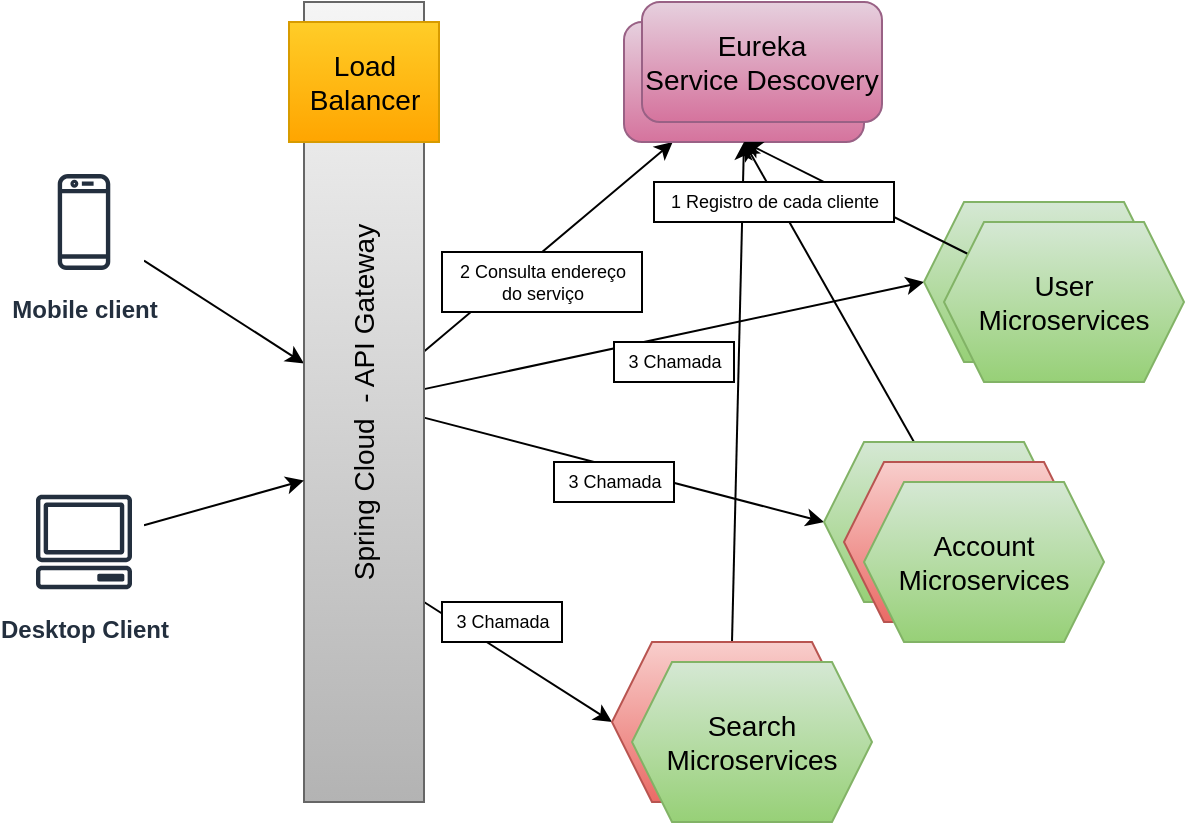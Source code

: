 <mxfile version="16.4.5" type="device"><diagram id="rMJjHIlCpWoxrlSfp5Vq" name="Page-1"><mxGraphModel dx="630" dy="333" grid="1" gridSize="10" guides="1" tooltips="1" connect="1" arrows="1" fold="1" page="1" pageScale="1" pageWidth="827" pageHeight="1169" math="0" shadow="0"><root><mxCell id="0"/><mxCell id="1" parent="0"/><mxCell id="yZ1xCQu7Uak2ZqRCxwkD-7" style="rounded=0;orthogonalLoop=1;jettySize=auto;html=1;fontFamily=Helvetica;fontSize=14;" edge="1" parent="1" source="yZ1xCQu7Uak2ZqRCxwkD-1" target="yZ1xCQu7Uak2ZqRCxwkD-2"><mxGeometry relative="1" as="geometry"/></mxCell><mxCell id="yZ1xCQu7Uak2ZqRCxwkD-1" value="Mobile client" style="sketch=0;outlineConnect=0;fontColor=#232F3E;gradientColor=none;strokeColor=#232F3E;fillColor=#ffffff;dashed=0;verticalLabelPosition=bottom;verticalAlign=top;align=center;html=1;fontSize=12;fontStyle=1;aspect=fixed;shape=mxgraph.aws4.resourceIcon;resIcon=mxgraph.aws4.mobile_client;" vertex="1" parent="1"><mxGeometry x="124" y="460" width="60" height="60" as="geometry"/></mxCell><mxCell id="yZ1xCQu7Uak2ZqRCxwkD-24" style="edgeStyle=none;rounded=0;orthogonalLoop=1;jettySize=auto;html=1;fontFamily=Helvetica;fontSize=14;" edge="1" parent="1" source="yZ1xCQu7Uak2ZqRCxwkD-2" target="yZ1xCQu7Uak2ZqRCxwkD-13"><mxGeometry relative="1" as="geometry"/></mxCell><mxCell id="yZ1xCQu7Uak2ZqRCxwkD-25" style="edgeStyle=none;rounded=0;orthogonalLoop=1;jettySize=auto;html=1;entryX=0;entryY=0.5;entryDx=0;entryDy=0;fontFamily=Helvetica;fontSize=14;" edge="1" parent="1" source="yZ1xCQu7Uak2ZqRCxwkD-2" target="yZ1xCQu7Uak2ZqRCxwkD-15"><mxGeometry relative="1" as="geometry"/></mxCell><mxCell id="yZ1xCQu7Uak2ZqRCxwkD-26" style="edgeStyle=none;rounded=0;orthogonalLoop=1;jettySize=auto;html=1;entryX=0;entryY=0.5;entryDx=0;entryDy=0;fontFamily=Helvetica;fontSize=14;" edge="1" parent="1" source="yZ1xCQu7Uak2ZqRCxwkD-2" target="yZ1xCQu7Uak2ZqRCxwkD-14"><mxGeometry relative="1" as="geometry"/></mxCell><mxCell id="yZ1xCQu7Uak2ZqRCxwkD-27" style="edgeStyle=none;rounded=0;orthogonalLoop=1;jettySize=auto;html=1;exitX=1;exitY=0.75;exitDx=0;exitDy=0;entryX=0;entryY=0.5;entryDx=0;entryDy=0;fontFamily=Helvetica;fontSize=14;" edge="1" parent="1" source="yZ1xCQu7Uak2ZqRCxwkD-2" target="yZ1xCQu7Uak2ZqRCxwkD-16"><mxGeometry relative="1" as="geometry"/></mxCell><mxCell id="yZ1xCQu7Uak2ZqRCxwkD-2" value="Spring Cloud&amp;nbsp; - API Gateway" style="whiteSpace=wrap;html=1;fillColor=#f5f5f5;strokeColor=#666666;sketch=0;verticalAlign=middle;horizontal=0;fontStyle=0;fontSize=14;fontFamily=Helvetica;gradientColor=#b3b3b3;" vertex="1" parent="1"><mxGeometry x="264" y="380" width="60" height="400" as="geometry"/></mxCell><mxCell id="yZ1xCQu7Uak2ZqRCxwkD-8" style="edgeStyle=none;rounded=0;orthogonalLoop=1;jettySize=auto;html=1;entryX=0;entryY=0.598;entryDx=0;entryDy=0;entryPerimeter=0;fontFamily=Helvetica;fontSize=14;" edge="1" parent="1" source="yZ1xCQu7Uak2ZqRCxwkD-5" target="yZ1xCQu7Uak2ZqRCxwkD-2"><mxGeometry relative="1" as="geometry"/></mxCell><mxCell id="yZ1xCQu7Uak2ZqRCxwkD-5" value="Desktop Client" style="sketch=0;outlineConnect=0;fontColor=#232F3E;gradientColor=none;strokeColor=#232F3E;fillColor=#ffffff;dashed=0;verticalLabelPosition=bottom;verticalAlign=top;align=center;html=1;fontSize=12;fontStyle=1;aspect=fixed;shape=mxgraph.aws4.resourceIcon;resIcon=mxgraph.aws4.client;" vertex="1" parent="1"><mxGeometry x="124" y="620" width="60" height="60" as="geometry"/></mxCell><mxCell id="yZ1xCQu7Uak2ZqRCxwkD-9" value="Load Balancer" style="whiteSpace=wrap;html=1;sketch=0;fontFamily=Helvetica;fontSize=14;fillColor=#ffcd28;strokeColor=#d79b00;gradientColor=#ffa500;" vertex="1" parent="1"><mxGeometry x="256.5" y="390" width="75" height="60" as="geometry"/></mxCell><mxCell id="yZ1xCQu7Uak2ZqRCxwkD-13" value="" style="rounded=1;whiteSpace=wrap;html=1;sketch=0;fontFamily=Helvetica;fontSize=14;fillColor=#e6d0de;gradientColor=#d5739d;strokeColor=#996185;" vertex="1" parent="1"><mxGeometry x="424" y="390" width="120" height="60" as="geometry"/></mxCell><mxCell id="yZ1xCQu7Uak2ZqRCxwkD-33" style="edgeStyle=none;rounded=0;orthogonalLoop=1;jettySize=auto;html=1;exitX=0.375;exitY=0;exitDx=0;exitDy=0;entryX=0.5;entryY=1;entryDx=0;entryDy=0;fontFamily=Helvetica;fontSize=9;" edge="1" parent="1" source="yZ1xCQu7Uak2ZqRCxwkD-14" target="yZ1xCQu7Uak2ZqRCxwkD-13"><mxGeometry relative="1" as="geometry"/></mxCell><mxCell id="yZ1xCQu7Uak2ZqRCxwkD-14" value="Account Microservices" style="shape=hexagon;perimeter=hexagonPerimeter2;whiteSpace=wrap;html=1;fixedSize=1;sketch=0;fontFamily=Helvetica;fontSize=14;fillColor=#d5e8d4;gradientColor=#97d077;strokeColor=#82b366;" vertex="1" parent="1"><mxGeometry x="524" y="600" width="120" height="80" as="geometry"/></mxCell><mxCell id="yZ1xCQu7Uak2ZqRCxwkD-15" value="User Microservices" style="shape=hexagon;perimeter=hexagonPerimeter2;whiteSpace=wrap;html=1;fixedSize=1;sketch=0;fontFamily=Helvetica;fontSize=14;fillColor=#d5e8d4;gradientColor=#97d077;strokeColor=#82b366;" vertex="1" parent="1"><mxGeometry x="574" y="480" width="120" height="80" as="geometry"/></mxCell><mxCell id="yZ1xCQu7Uak2ZqRCxwkD-22" style="edgeStyle=none;rounded=0;orthogonalLoop=1;jettySize=auto;html=1;exitX=0.5;exitY=0;exitDx=0;exitDy=0;entryX=0.5;entryY=1;entryDx=0;entryDy=0;fontFamily=Helvetica;fontSize=14;" edge="1" parent="1" source="yZ1xCQu7Uak2ZqRCxwkD-16" target="yZ1xCQu7Uak2ZqRCxwkD-13"><mxGeometry relative="1" as="geometry"/></mxCell><mxCell id="yZ1xCQu7Uak2ZqRCxwkD-16" value="Search Microservices" style="shape=hexagon;perimeter=hexagonPerimeter2;whiteSpace=wrap;html=1;fixedSize=1;sketch=0;fontFamily=Helvetica;fontSize=14;fillColor=#f8cecc;gradientColor=#ea6b66;strokeColor=#b85450;" vertex="1" parent="1"><mxGeometry x="418" y="700" width="120" height="80" as="geometry"/></mxCell><mxCell id="yZ1xCQu7Uak2ZqRCxwkD-17" value="Account Microservices" style="shape=hexagon;perimeter=hexagonPerimeter2;whiteSpace=wrap;html=1;fixedSize=1;sketch=0;fontFamily=Helvetica;fontSize=14;fillColor=#f8cecc;gradientColor=#ea6b66;strokeColor=#b85450;" vertex="1" parent="1"><mxGeometry x="534" y="610" width="120" height="80" as="geometry"/></mxCell><mxCell id="yZ1xCQu7Uak2ZqRCxwkD-18" value="Account Microservices" style="shape=hexagon;perimeter=hexagonPerimeter2;whiteSpace=wrap;html=1;fixedSize=1;sketch=0;fontFamily=Helvetica;fontSize=14;fillColor=#d5e8d4;gradientColor=#97d077;strokeColor=#82b366;" vertex="1" parent="1"><mxGeometry x="544" y="620" width="120" height="80" as="geometry"/></mxCell><mxCell id="yZ1xCQu7Uak2ZqRCxwkD-20" style="rounded=0;orthogonalLoop=1;jettySize=auto;html=1;entryX=0.5;entryY=1;entryDx=0;entryDy=0;fontFamily=Helvetica;fontSize=14;" edge="1" parent="1" source="yZ1xCQu7Uak2ZqRCxwkD-19" target="yZ1xCQu7Uak2ZqRCxwkD-13"><mxGeometry relative="1" as="geometry"/></mxCell><mxCell id="yZ1xCQu7Uak2ZqRCxwkD-19" value="User Microservices" style="shape=hexagon;perimeter=hexagonPerimeter2;whiteSpace=wrap;html=1;fixedSize=1;sketch=0;fontFamily=Helvetica;fontSize=14;fillColor=#d5e8d4;gradientColor=#97d077;strokeColor=#82b366;" vertex="1" parent="1"><mxGeometry x="584" y="490" width="120" height="80" as="geometry"/></mxCell><mxCell id="yZ1xCQu7Uak2ZqRCxwkD-23" value="Search Microservices" style="shape=hexagon;perimeter=hexagonPerimeter2;whiteSpace=wrap;html=1;fixedSize=1;sketch=0;fontFamily=Helvetica;fontSize=14;fillColor=#d5e8d4;gradientColor=#97d077;strokeColor=#82b366;" vertex="1" parent="1"><mxGeometry x="428" y="710" width="120" height="80" as="geometry"/></mxCell><mxCell id="yZ1xCQu7Uak2ZqRCxwkD-35" value="&lt;span style=&quot;background-color: rgb(255 , 255 , 255)&quot;&gt;1 Registro de cada cliente&lt;/span&gt;" style="text;html=1;align=center;verticalAlign=middle;resizable=0;points=[];autosize=1;strokeColor=default;fillColor=default;fontSize=9;fontFamily=Helvetica;gradientColor=#ffffff;" vertex="1" parent="1"><mxGeometry x="439" y="470" width="120" height="20" as="geometry"/></mxCell><mxCell id="yZ1xCQu7Uak2ZqRCxwkD-36" value="&lt;span style=&quot;background-color: rgb(255 , 255 , 255)&quot;&gt;2 Consulta endereço &lt;br&gt;do serviço&lt;/span&gt;" style="text;html=1;align=center;verticalAlign=middle;resizable=0;points=[];autosize=1;strokeColor=default;fillColor=default;fontSize=9;fontFamily=Helvetica;gradientColor=#ffffff;" vertex="1" parent="1"><mxGeometry x="333" y="505" width="100" height="30" as="geometry"/></mxCell><mxCell id="yZ1xCQu7Uak2ZqRCxwkD-38" value="&lt;span style=&quot;background-color: rgb(255 , 255 , 255)&quot;&gt;3 Chamada&lt;/span&gt;" style="text;html=1;align=center;verticalAlign=middle;resizable=0;points=[];autosize=1;strokeColor=default;fillColor=default;fontSize=9;fontFamily=Helvetica;gradientColor=#ffffff;" vertex="1" parent="1"><mxGeometry x="333" y="680" width="60" height="20" as="geometry"/></mxCell><mxCell id="yZ1xCQu7Uak2ZqRCxwkD-39" value="&lt;span style=&quot;background-color: rgb(255 , 255 , 255)&quot;&gt;3 Chamada&lt;/span&gt;" style="text;html=1;align=center;verticalAlign=middle;resizable=0;points=[];autosize=1;strokeColor=default;fillColor=default;fontSize=9;fontFamily=Helvetica;gradientColor=#ffffff;" vertex="1" parent="1"><mxGeometry x="389" y="610" width="60" height="20" as="geometry"/></mxCell><mxCell id="yZ1xCQu7Uak2ZqRCxwkD-40" value="&lt;span style=&quot;background-color: rgb(255 , 255 , 255)&quot;&gt;3 Chamada&lt;/span&gt;" style="text;html=1;align=center;verticalAlign=middle;resizable=0;points=[];autosize=1;strokeColor=default;fillColor=default;fontSize=9;fontFamily=Helvetica;gradientColor=#ffffff;" vertex="1" parent="1"><mxGeometry x="419" y="550" width="60" height="20" as="geometry"/></mxCell><mxCell id="yZ1xCQu7Uak2ZqRCxwkD-41" value="Eureka&lt;br&gt;Service Descovery" style="rounded=1;whiteSpace=wrap;html=1;sketch=0;fontFamily=Helvetica;fontSize=14;fillColor=#e6d0de;gradientColor=#d5739d;strokeColor=#996185;" vertex="1" parent="1"><mxGeometry x="433" y="380" width="120" height="60" as="geometry"/></mxCell></root></mxGraphModel></diagram></mxfile>